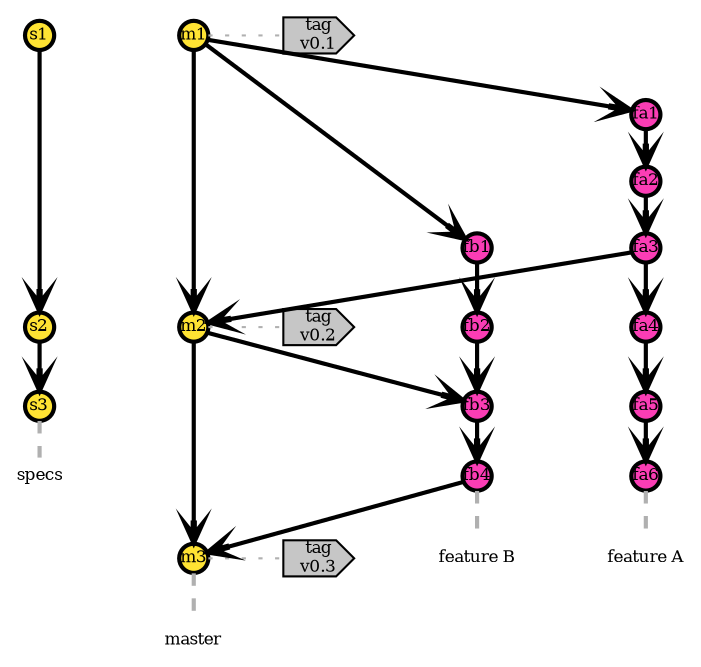 strict digraph g{
rankdir="TB";
nodesep=0.5;
ranksep=0.25;
splines=line;
forcelabels=false;

// general
node [style=filled, color="black", 
    fontcolor="black", font="Consolas", fontsize="8pt" ];
edge [arrowhead=vee, color="black", penwidth=2];

// branch names
node [fixedsize=false, penwidth=0, fillcolor=none, shape=none, width=0, height=0, margin="0.05"];
subgraph {
    rank=same;
    specs [label="specs", group="specs"];
}
subgraph {
    rank=same;
    ma [label="master", group="master"];
}

subgraph {
    rank=same;
    featA [label="feature A", group="featA"];
}
subgraph {
    rank=same;
    featB [label="feature B", group="featB"];
}
// tags
node [shape=cds, fixedsize=false, fillcolor="#C6C6C6", penwidth=1, margin="0.11,0.055"]
t1 [label="tag\nv0.1"]
t2 [label="tag\nv0.2"]
t3 [label="tag\nv0.3"]

// graph
node [width=0.2, height=0.2, fixedsize=true, label="", margin="0.11,0.055", shape=circle, penwidth=2, fillcolor="#FF0000"]

node  [group="specs", fillcolor="#FFE333"];
s1 [label="s1"];
s2 [label="s2"];
s3 [label="s3"];
s1 -> s2 -> s3;
s3 -> specs [color="#b0b0b0", style=dashed, arrowhead=none ];

node  [group="master", fillcolor="#FFE333"];
m1 [label="m1"];
m2 [label="m2"];
m3 [label="m3"];
m1 -> m2 -> m3;
m3 -> ma [color="#b0b0b0", style=dashed, arrowhead=none ];
subgraph{ rank=same; s1; m1; }
subgraph{ rank=same; s2; m2; }

node  [group="featA", fillcolor="#FB3DB5"];
fa1 [label="fa1"];
fa2 [label="fa2"];
fa3 [label="fa3"];
fa4 [label="fa4"];
fa5 [label="fa5"];
fa6 [label="fa6"];
fa1 -> fa2 -> fa3 -> fa4 -> fa5 -> fa6;
fa6 -> featA [color="#b0b0b0", style=dashed, arrowhead=none ];

node  [group="featB", fillcolor="#FB3DB5"];
fb1 [label="fb1"];
fb2 [label="fb2"];
fb3 [label="fb3"];
fb4 [label="fb4"];
//subgraph{ rank=same; fa6; fb4; } // hack
//subgraph{ rank=same; fa1; fb1; } // hack

fb1 -> fb2 -> fb3 -> fb4;
fb4 -> featB [color="#b0b0b0", style=dashed, arrowhead=none ];

m1 -> fa1;
fa3 -> m2;
m2 -> fb3;
m1 -> fb1;
fb4 -> m3;

// tags connections
edge [color="#b0b0b0", style=dotted, len=0.3, arrowhead=none, penwidth=1];
subgraph  {
    rank="same";
    m1 -> t1;
}
subgraph  {
    rank="same";
    m2 -> t2 ;
}
subgraph  {
    rank="same";
    m3 -> t3;
}
}
